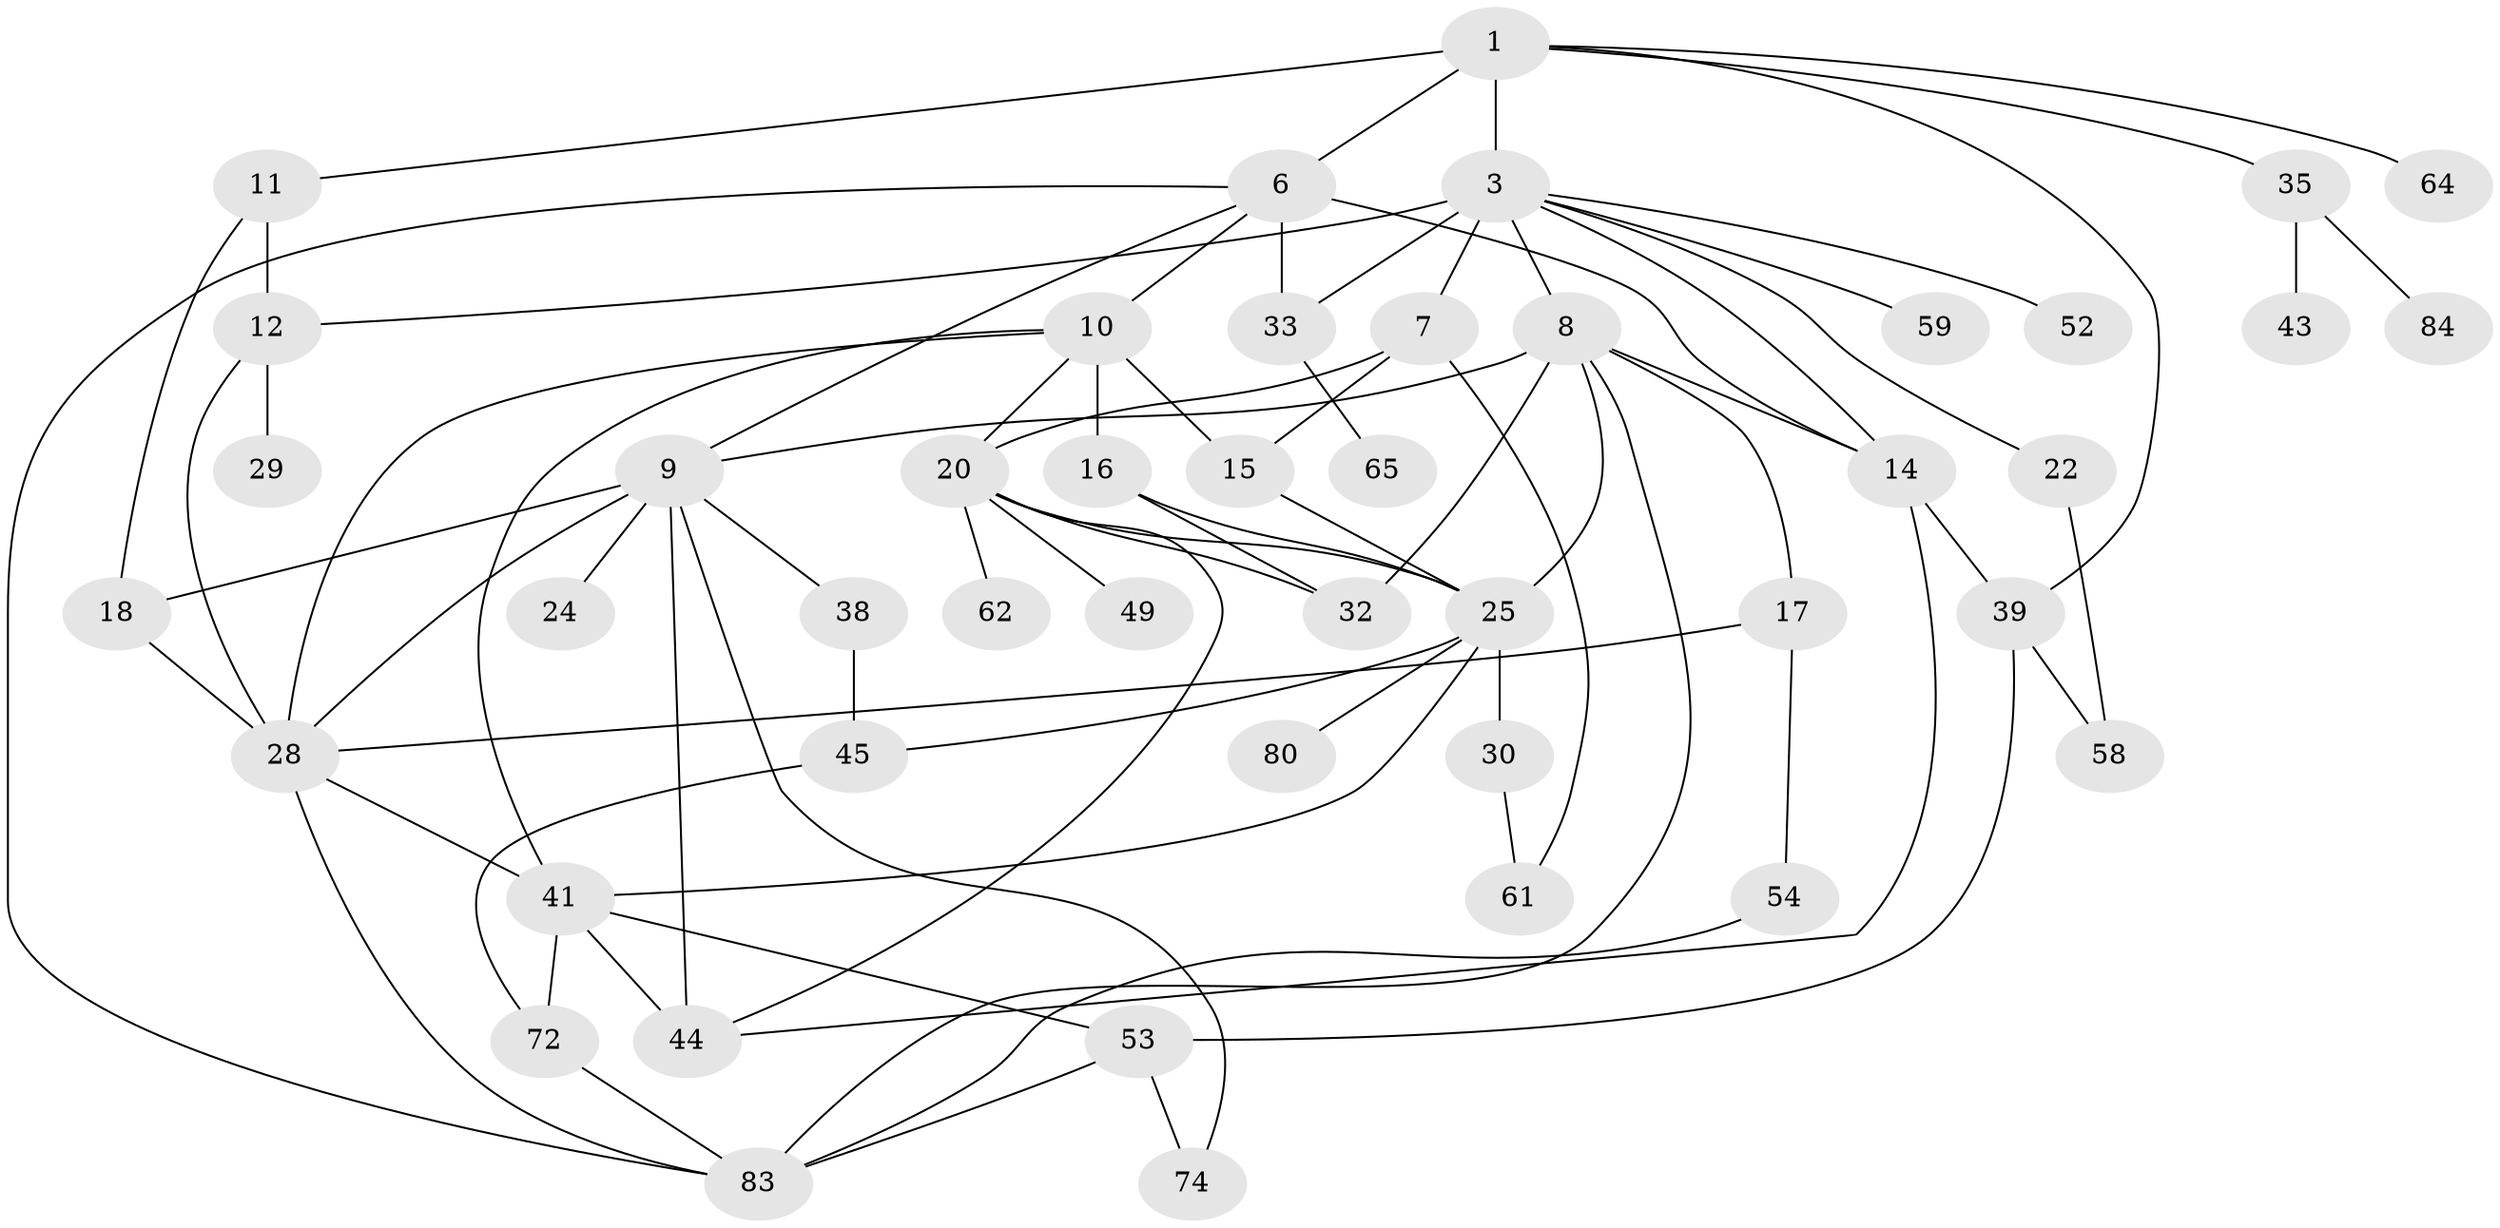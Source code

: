 // original degree distribution, {4: 0.1, 6: 0.05555555555555555, 8: 0.011111111111111112, 3: 0.3, 7: 0.022222222222222223, 9: 0.011111111111111112, 5: 0.05555555555555555, 2: 0.23333333333333334, 1: 0.2111111111111111}
// Generated by graph-tools (version 1.1) at 2025/13/03/09/25 04:13:28]
// undirected, 45 vertices, 78 edges
graph export_dot {
graph [start="1"]
  node [color=gray90,style=filled];
  1 [super="+2+5"];
  3 [super="+4"];
  6 [super="+67+13"];
  7 [super="+50+21"];
  8 [super="+70+23"];
  9;
  10 [super="+56"];
  11 [super="+51"];
  12 [super="+40"];
  14 [super="+66"];
  15 [super="+57+19"];
  16 [super="+87"];
  17;
  18 [super="+26+36"];
  20 [super="+55+81+37+60"];
  22 [super="+78"];
  24;
  25 [super="+27"];
  28 [super="+48+63"];
  29;
  30 [super="+34"];
  32;
  33;
  35;
  38 [super="+73"];
  39;
  41 [super="+69+46+47"];
  43;
  44 [super="+76"];
  45;
  49;
  52;
  53 [super="+68"];
  54;
  58;
  59;
  61;
  62;
  64;
  65;
  72;
  74;
  80;
  83 [super="+86"];
  84 [super="+90"];
  1 -- 6 [weight=2];
  1 -- 64;
  1 -- 3 [weight=2];
  1 -- 39;
  1 -- 11;
  1 -- 35;
  3 -- 7 [weight=3];
  3 -- 22;
  3 -- 33;
  3 -- 8;
  3 -- 12;
  3 -- 14;
  3 -- 52;
  3 -- 59;
  6 -- 10 [weight=2];
  6 -- 83;
  6 -- 9;
  6 -- 33;
  6 -- 14 [weight=2];
  7 -- 15;
  7 -- 61;
  7 -- 20;
  8 -- 9;
  8 -- 17;
  8 -- 32;
  8 -- 14;
  8 -- 25;
  8 -- 83;
  9 -- 18;
  9 -- 24;
  9 -- 38;
  9 -- 44 [weight=2];
  9 -- 74;
  9 -- 28;
  10 -- 16;
  10 -- 20;
  10 -- 15;
  10 -- 41;
  10 -- 28;
  11 -- 12;
  11 -- 18;
  12 -- 29;
  12 -- 28;
  14 -- 44;
  14 -- 39;
  15 -- 25;
  16 -- 25;
  16 -- 32;
  17 -- 28;
  17 -- 54;
  18 -- 28;
  20 -- 49 [weight=2];
  20 -- 32;
  20 -- 25;
  20 -- 62;
  20 -- 44;
  22 -- 58;
  25 -- 30;
  25 -- 80;
  25 -- 45;
  25 -- 41;
  28 -- 83;
  28 -- 41;
  30 -- 61;
  33 -- 65;
  35 -- 43;
  35 -- 84;
  38 -- 45;
  39 -- 53;
  39 -- 58;
  41 -- 53;
  41 -- 72;
  41 -- 44;
  45 -- 72;
  53 -- 74;
  53 -- 83;
  54 -- 83;
  72 -- 83;
}
